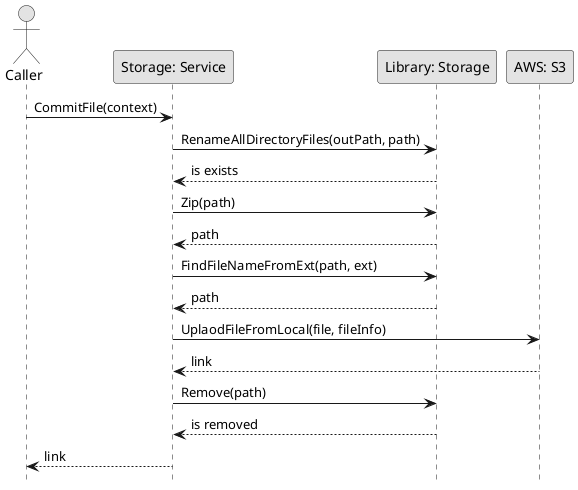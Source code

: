 @startuml CommitFile

skinparam Monochrome true
skinparam Shadowing false
hide footbox

actor Caller
participant "Storage: Service" as StorageService
participant "Library: Storage" as StorageLib
participant "AWS: S3" as S3

Caller->StorageService: CommitFile(context)
StorageService->StorageLib: RenameAllDirectoryFiles(outPath, path)
StorageLib-->StorageService: is exists
StorageService->StorageLib: Zip(path)
StorageLib-->StorageService: path
StorageService->StorageLib: FindFileNameFromExt(path, ext)
StorageLib-->StorageService: path
StorageService->S3: UplaodFileFromLocal(file, fileInfo)
S3-->StorageService: link
StorageService->StorageLib: Remove(path)
StorageLib-->StorageService: is removed
StorageService-->Caller: link

@enduml